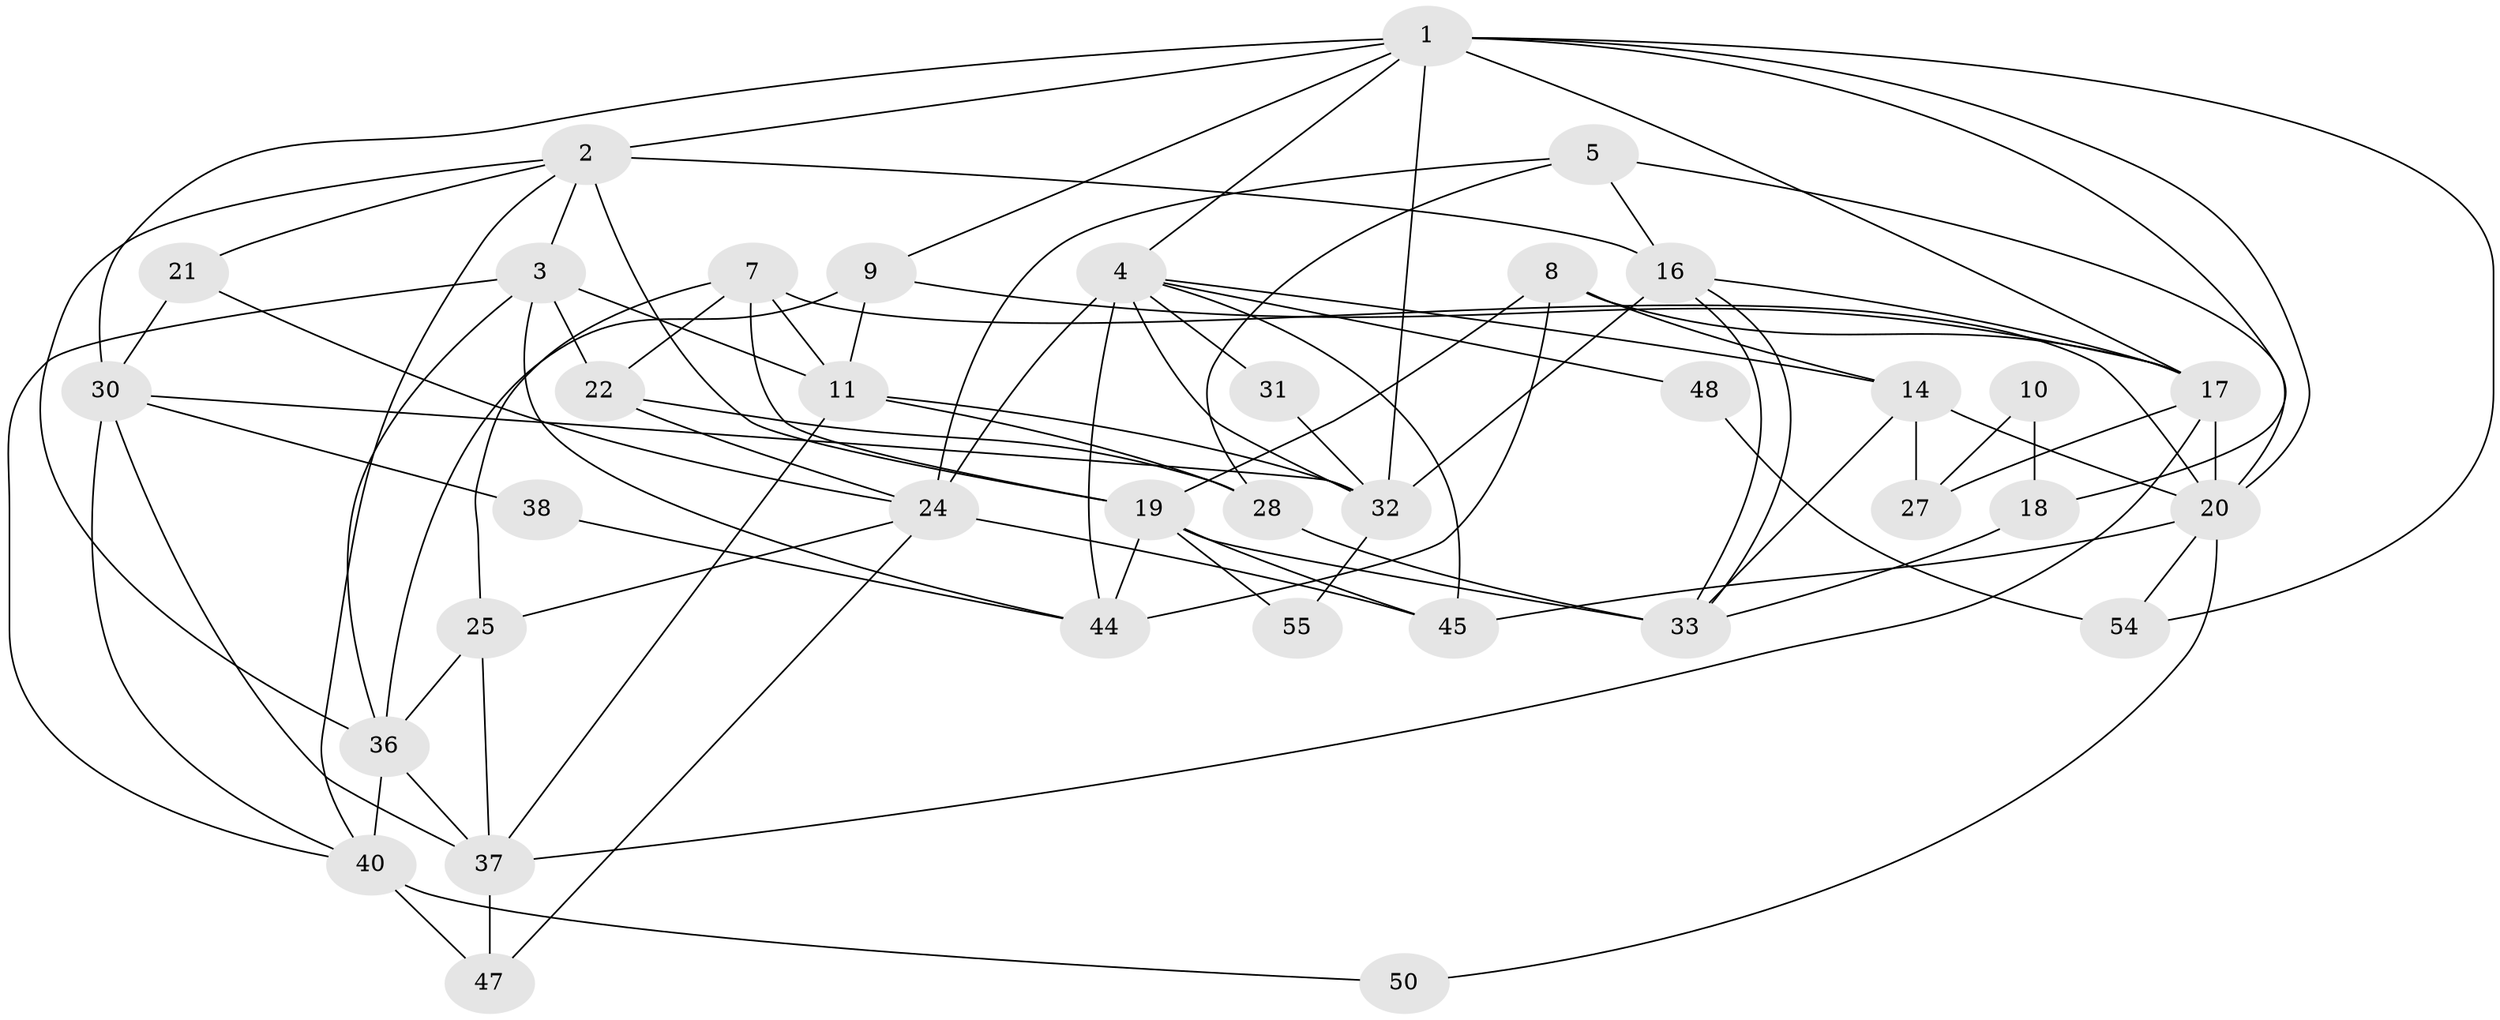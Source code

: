 // Generated by graph-tools (version 1.1) at 2025/52/02/27/25 19:52:07]
// undirected, 37 vertices, 89 edges
graph export_dot {
graph [start="1"]
  node [color=gray90,style=filled];
  1 [super="+57"];
  2 [super="+12"];
  3 [super="+6"];
  4 [super="+35"];
  5 [super="+58"];
  7 [super="+15"];
  8;
  9;
  10 [super="+13"];
  11 [super="+23"];
  14 [super="+42"];
  16 [super="+26"];
  17 [super="+53"];
  18;
  19 [super="+34"];
  20 [super="+29"];
  21 [super="+52"];
  22;
  24 [super="+41"];
  25;
  27;
  28 [super="+46"];
  30 [super="+39"];
  31;
  32 [super="+43"];
  33;
  36 [super="+56"];
  37 [super="+49"];
  38;
  40 [super="+51"];
  44;
  45;
  47;
  48;
  50;
  54;
  55;
  1 -- 9;
  1 -- 18;
  1 -- 30;
  1 -- 54;
  1 -- 32;
  1 -- 2;
  1 -- 20;
  1 -- 17;
  1 -- 4;
  2 -- 16 [weight=2];
  2 -- 36;
  2 -- 19;
  2 -- 40;
  2 -- 21;
  2 -- 3;
  3 -- 44;
  3 -- 22;
  3 -- 11;
  3 -- 40;
  3 -- 36;
  4 -- 44;
  4 -- 45;
  4 -- 48;
  4 -- 32;
  4 -- 24;
  4 -- 14;
  4 -- 31;
  5 -- 16;
  5 -- 24;
  5 -- 20;
  5 -- 28;
  7 -- 22;
  7 -- 19;
  7 -- 25;
  7 -- 11;
  7 -- 20;
  8 -- 17;
  8 -- 44;
  8 -- 14;
  8 -- 19;
  9 -- 36;
  9 -- 11;
  9 -- 17;
  10 -- 27;
  10 -- 18 [weight=2];
  11 -- 28;
  11 -- 32;
  11 -- 37;
  14 -- 27;
  14 -- 33;
  14 -- 20;
  16 -- 33;
  16 -- 33;
  16 -- 32;
  16 -- 17;
  17 -- 37;
  17 -- 27 [weight=2];
  17 -- 20;
  18 -- 33;
  19 -- 45;
  19 -- 55;
  19 -- 33;
  19 -- 44;
  20 -- 50;
  20 -- 54;
  20 -- 45;
  21 -- 30;
  21 -- 24;
  22 -- 24;
  22 -- 28;
  24 -- 25;
  24 -- 45;
  24 -- 47;
  25 -- 36;
  25 -- 37;
  28 -- 33;
  30 -- 38;
  30 -- 32;
  30 -- 40;
  30 -- 37;
  31 -- 32;
  32 -- 55;
  36 -- 40 [weight=2];
  36 -- 37;
  37 -- 47;
  38 -- 44;
  40 -- 50;
  40 -- 47;
  48 -- 54;
}
